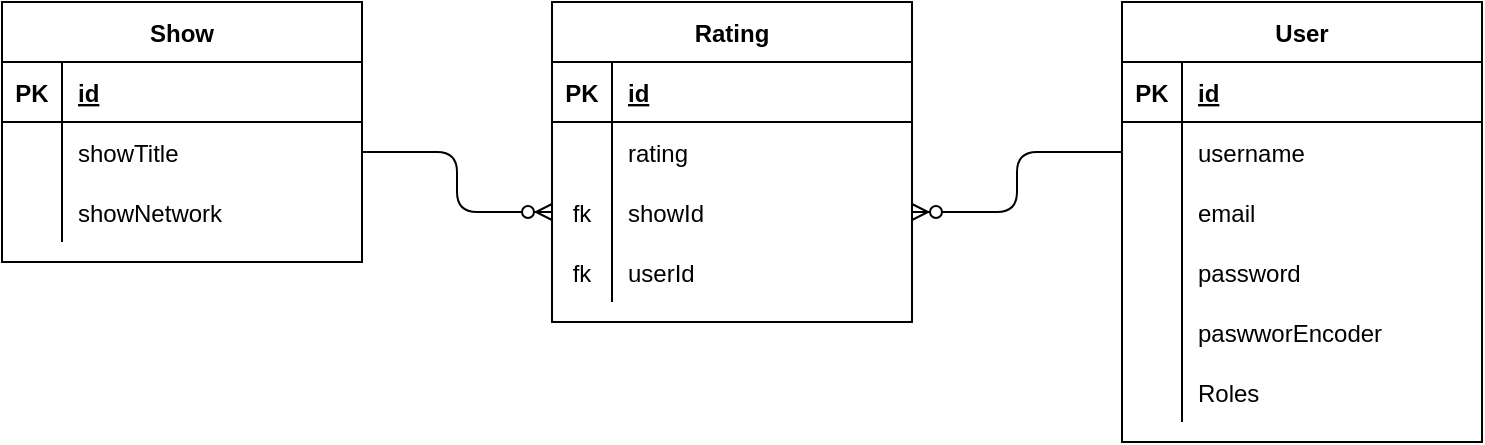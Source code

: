 <mxfile version="15.3.8" type="device"><diagram id="5mVgPpL5C4w0ShiLf2jr" name="Page-1"><mxGraphModel dx="1874" dy="721" grid="1" gridSize="10" guides="1" tooltips="1" connect="1" arrows="1" fold="1" page="1" pageScale="1" pageWidth="850" pageHeight="1100" math="0" shadow="0"><root><mxCell id="0"/><mxCell id="1" parent="0"/><mxCell id="GMjNGbDbTMDEvTsH4ALs-1" value="User" style="shape=table;startSize=30;container=1;collapsible=1;childLayout=tableLayout;fixedRows=1;rowLines=0;fontStyle=1;align=center;resizeLast=1;" parent="1" vertex="1"><mxGeometry x="620" y="160" width="180" height="220" as="geometry"/></mxCell><mxCell id="GMjNGbDbTMDEvTsH4ALs-2" value="" style="shape=partialRectangle;collapsible=0;dropTarget=0;pointerEvents=0;fillColor=none;top=0;left=0;bottom=1;right=0;points=[[0,0.5],[1,0.5]];portConstraint=eastwest;" parent="GMjNGbDbTMDEvTsH4ALs-1" vertex="1"><mxGeometry y="30" width="180" height="30" as="geometry"/></mxCell><mxCell id="GMjNGbDbTMDEvTsH4ALs-3" value="PK" style="shape=partialRectangle;connectable=0;fillColor=none;top=0;left=0;bottom=0;right=0;fontStyle=1;overflow=hidden;" parent="GMjNGbDbTMDEvTsH4ALs-2" vertex="1"><mxGeometry width="30" height="30" as="geometry"><mxRectangle width="30" height="30" as="alternateBounds"/></mxGeometry></mxCell><mxCell id="GMjNGbDbTMDEvTsH4ALs-4" value="id" style="shape=partialRectangle;connectable=0;fillColor=none;top=0;left=0;bottom=0;right=0;align=left;spacingLeft=6;fontStyle=5;overflow=hidden;" parent="GMjNGbDbTMDEvTsH4ALs-2" vertex="1"><mxGeometry x="30" width="150" height="30" as="geometry"><mxRectangle width="150" height="30" as="alternateBounds"/></mxGeometry></mxCell><mxCell id="GMjNGbDbTMDEvTsH4ALs-5" value="" style="shape=partialRectangle;collapsible=0;dropTarget=0;pointerEvents=0;fillColor=none;top=0;left=0;bottom=0;right=0;points=[[0,0.5],[1,0.5]];portConstraint=eastwest;" parent="GMjNGbDbTMDEvTsH4ALs-1" vertex="1"><mxGeometry y="60" width="180" height="30" as="geometry"/></mxCell><mxCell id="GMjNGbDbTMDEvTsH4ALs-6" value="" style="shape=partialRectangle;connectable=0;fillColor=none;top=0;left=0;bottom=0;right=0;editable=1;overflow=hidden;" parent="GMjNGbDbTMDEvTsH4ALs-5" vertex="1"><mxGeometry width="30" height="30" as="geometry"><mxRectangle width="30" height="30" as="alternateBounds"/></mxGeometry></mxCell><mxCell id="GMjNGbDbTMDEvTsH4ALs-7" value="username" style="shape=partialRectangle;connectable=0;fillColor=none;top=0;left=0;bottom=0;right=0;align=left;spacingLeft=6;overflow=hidden;" parent="GMjNGbDbTMDEvTsH4ALs-5" vertex="1"><mxGeometry x="30" width="150" height="30" as="geometry"><mxRectangle width="150" height="30" as="alternateBounds"/></mxGeometry></mxCell><mxCell id="GMjNGbDbTMDEvTsH4ALs-8" value="" style="shape=partialRectangle;collapsible=0;dropTarget=0;pointerEvents=0;fillColor=none;top=0;left=0;bottom=0;right=0;points=[[0,0.5],[1,0.5]];portConstraint=eastwest;" parent="GMjNGbDbTMDEvTsH4ALs-1" vertex="1"><mxGeometry y="90" width="180" height="30" as="geometry"/></mxCell><mxCell id="GMjNGbDbTMDEvTsH4ALs-9" value="" style="shape=partialRectangle;connectable=0;fillColor=none;top=0;left=0;bottom=0;right=0;editable=1;overflow=hidden;" parent="GMjNGbDbTMDEvTsH4ALs-8" vertex="1"><mxGeometry width="30" height="30" as="geometry"><mxRectangle width="30" height="30" as="alternateBounds"/></mxGeometry></mxCell><mxCell id="GMjNGbDbTMDEvTsH4ALs-10" value="email" style="shape=partialRectangle;connectable=0;fillColor=none;top=0;left=0;bottom=0;right=0;align=left;spacingLeft=6;overflow=hidden;" parent="GMjNGbDbTMDEvTsH4ALs-8" vertex="1"><mxGeometry x="30" width="150" height="30" as="geometry"><mxRectangle width="150" height="30" as="alternateBounds"/></mxGeometry></mxCell><mxCell id="GMjNGbDbTMDEvTsH4ALs-11" value="" style="shape=partialRectangle;collapsible=0;dropTarget=0;pointerEvents=0;fillColor=none;top=0;left=0;bottom=0;right=0;points=[[0,0.5],[1,0.5]];portConstraint=eastwest;" parent="GMjNGbDbTMDEvTsH4ALs-1" vertex="1"><mxGeometry y="120" width="180" height="30" as="geometry"/></mxCell><mxCell id="GMjNGbDbTMDEvTsH4ALs-12" value="" style="shape=partialRectangle;connectable=0;fillColor=none;top=0;left=0;bottom=0;right=0;editable=1;overflow=hidden;" parent="GMjNGbDbTMDEvTsH4ALs-11" vertex="1"><mxGeometry width="30" height="30" as="geometry"><mxRectangle width="30" height="30" as="alternateBounds"/></mxGeometry></mxCell><mxCell id="GMjNGbDbTMDEvTsH4ALs-13" value="password" style="shape=partialRectangle;connectable=0;fillColor=none;top=0;left=0;bottom=0;right=0;align=left;spacingLeft=6;overflow=hidden;" parent="GMjNGbDbTMDEvTsH4ALs-11" vertex="1"><mxGeometry x="30" width="150" height="30" as="geometry"><mxRectangle width="150" height="30" as="alternateBounds"/></mxGeometry></mxCell><mxCell id="GMjNGbDbTMDEvTsH4ALs-14" style="shape=partialRectangle;collapsible=0;dropTarget=0;pointerEvents=0;fillColor=none;top=0;left=0;bottom=0;right=0;points=[[0,0.5],[1,0.5]];portConstraint=eastwest;" parent="GMjNGbDbTMDEvTsH4ALs-1" vertex="1"><mxGeometry y="150" width="180" height="30" as="geometry"/></mxCell><mxCell id="GMjNGbDbTMDEvTsH4ALs-15" style="shape=partialRectangle;connectable=0;fillColor=none;top=0;left=0;bottom=0;right=0;editable=1;overflow=hidden;" parent="GMjNGbDbTMDEvTsH4ALs-14" vertex="1"><mxGeometry width="30" height="30" as="geometry"><mxRectangle width="30" height="30" as="alternateBounds"/></mxGeometry></mxCell><mxCell id="GMjNGbDbTMDEvTsH4ALs-16" value="paswworEncoder" style="shape=partialRectangle;connectable=0;fillColor=none;top=0;left=0;bottom=0;right=0;align=left;spacingLeft=6;overflow=hidden;" parent="GMjNGbDbTMDEvTsH4ALs-14" vertex="1"><mxGeometry x="30" width="150" height="30" as="geometry"><mxRectangle width="150" height="30" as="alternateBounds"/></mxGeometry></mxCell><mxCell id="GMjNGbDbTMDEvTsH4ALs-59" style="shape=partialRectangle;collapsible=0;dropTarget=0;pointerEvents=0;fillColor=none;top=0;left=0;bottom=0;right=0;points=[[0,0.5],[1,0.5]];portConstraint=eastwest;" parent="GMjNGbDbTMDEvTsH4ALs-1" vertex="1"><mxGeometry y="180" width="180" height="30" as="geometry"/></mxCell><mxCell id="GMjNGbDbTMDEvTsH4ALs-60" value="" style="shape=partialRectangle;connectable=0;fillColor=none;top=0;left=0;bottom=0;right=0;editable=1;overflow=hidden;" parent="GMjNGbDbTMDEvTsH4ALs-59" vertex="1"><mxGeometry width="30" height="30" as="geometry"><mxRectangle width="30" height="30" as="alternateBounds"/></mxGeometry></mxCell><mxCell id="GMjNGbDbTMDEvTsH4ALs-61" value="Roles" style="shape=partialRectangle;connectable=0;fillColor=none;top=0;left=0;bottom=0;right=0;align=left;spacingLeft=6;overflow=hidden;" parent="GMjNGbDbTMDEvTsH4ALs-59" vertex="1"><mxGeometry x="30" width="150" height="30" as="geometry"><mxRectangle width="150" height="30" as="alternateBounds"/></mxGeometry></mxCell><mxCell id="GMjNGbDbTMDEvTsH4ALs-17" value="Show" style="shape=table;startSize=30;container=1;collapsible=1;childLayout=tableLayout;fixedRows=1;rowLines=0;fontStyle=1;align=center;resizeLast=1;" parent="1" vertex="1"><mxGeometry x="60" y="160" width="180" height="130" as="geometry"/></mxCell><mxCell id="GMjNGbDbTMDEvTsH4ALs-18" value="" style="shape=partialRectangle;collapsible=0;dropTarget=0;pointerEvents=0;fillColor=none;top=0;left=0;bottom=1;right=0;points=[[0,0.5],[1,0.5]];portConstraint=eastwest;" parent="GMjNGbDbTMDEvTsH4ALs-17" vertex="1"><mxGeometry y="30" width="180" height="30" as="geometry"/></mxCell><mxCell id="GMjNGbDbTMDEvTsH4ALs-19" value="PK" style="shape=partialRectangle;connectable=0;fillColor=none;top=0;left=0;bottom=0;right=0;fontStyle=1;overflow=hidden;" parent="GMjNGbDbTMDEvTsH4ALs-18" vertex="1"><mxGeometry width="30" height="30" as="geometry"><mxRectangle width="30" height="30" as="alternateBounds"/></mxGeometry></mxCell><mxCell id="GMjNGbDbTMDEvTsH4ALs-20" value="id" style="shape=partialRectangle;connectable=0;fillColor=none;top=0;left=0;bottom=0;right=0;align=left;spacingLeft=6;fontStyle=5;overflow=hidden;" parent="GMjNGbDbTMDEvTsH4ALs-18" vertex="1"><mxGeometry x="30" width="150" height="30" as="geometry"><mxRectangle width="150" height="30" as="alternateBounds"/></mxGeometry></mxCell><mxCell id="GMjNGbDbTMDEvTsH4ALs-21" value="" style="shape=partialRectangle;collapsible=0;dropTarget=0;pointerEvents=0;fillColor=none;top=0;left=0;bottom=0;right=0;points=[[0,0.5],[1,0.5]];portConstraint=eastwest;" parent="GMjNGbDbTMDEvTsH4ALs-17" vertex="1"><mxGeometry y="60" width="180" height="30" as="geometry"/></mxCell><mxCell id="GMjNGbDbTMDEvTsH4ALs-22" value="" style="shape=partialRectangle;connectable=0;fillColor=none;top=0;left=0;bottom=0;right=0;editable=1;overflow=hidden;" parent="GMjNGbDbTMDEvTsH4ALs-21" vertex="1"><mxGeometry width="30" height="30" as="geometry"><mxRectangle width="30" height="30" as="alternateBounds"/></mxGeometry></mxCell><mxCell id="GMjNGbDbTMDEvTsH4ALs-23" value="showTitle" style="shape=partialRectangle;connectable=0;fillColor=none;top=0;left=0;bottom=0;right=0;align=left;spacingLeft=6;overflow=hidden;" parent="GMjNGbDbTMDEvTsH4ALs-21" vertex="1"><mxGeometry x="30" width="150" height="30" as="geometry"><mxRectangle width="150" height="30" as="alternateBounds"/></mxGeometry></mxCell><mxCell id="GMjNGbDbTMDEvTsH4ALs-24" value="" style="shape=partialRectangle;collapsible=0;dropTarget=0;pointerEvents=0;fillColor=none;top=0;left=0;bottom=0;right=0;points=[[0,0.5],[1,0.5]];portConstraint=eastwest;" parent="GMjNGbDbTMDEvTsH4ALs-17" vertex="1"><mxGeometry y="90" width="180" height="30" as="geometry"/></mxCell><mxCell id="GMjNGbDbTMDEvTsH4ALs-25" value="" style="shape=partialRectangle;connectable=0;fillColor=none;top=0;left=0;bottom=0;right=0;editable=1;overflow=hidden;" parent="GMjNGbDbTMDEvTsH4ALs-24" vertex="1"><mxGeometry width="30" height="30" as="geometry"><mxRectangle width="30" height="30" as="alternateBounds"/></mxGeometry></mxCell><mxCell id="GMjNGbDbTMDEvTsH4ALs-26" value="showNetwork" style="shape=partialRectangle;connectable=0;fillColor=none;top=0;left=0;bottom=0;right=0;align=left;spacingLeft=6;overflow=hidden;" parent="GMjNGbDbTMDEvTsH4ALs-24" vertex="1"><mxGeometry x="30" width="150" height="30" as="geometry"><mxRectangle width="150" height="30" as="alternateBounds"/></mxGeometry></mxCell><mxCell id="GMjNGbDbTMDEvTsH4ALs-33" value="Rating" style="shape=table;startSize=30;container=1;collapsible=1;childLayout=tableLayout;fixedRows=1;rowLines=0;fontStyle=1;align=center;resizeLast=1;" parent="1" vertex="1"><mxGeometry x="335" y="160" width="180" height="160" as="geometry"/></mxCell><mxCell id="GMjNGbDbTMDEvTsH4ALs-34" value="" style="shape=partialRectangle;collapsible=0;dropTarget=0;pointerEvents=0;fillColor=none;top=0;left=0;bottom=1;right=0;points=[[0,0.5],[1,0.5]];portConstraint=eastwest;" parent="GMjNGbDbTMDEvTsH4ALs-33" vertex="1"><mxGeometry y="30" width="180" height="30" as="geometry"/></mxCell><mxCell id="GMjNGbDbTMDEvTsH4ALs-35" value="PK" style="shape=partialRectangle;connectable=0;fillColor=none;top=0;left=0;bottom=0;right=0;fontStyle=1;overflow=hidden;" parent="GMjNGbDbTMDEvTsH4ALs-34" vertex="1"><mxGeometry width="30" height="30" as="geometry"><mxRectangle width="30" height="30" as="alternateBounds"/></mxGeometry></mxCell><mxCell id="GMjNGbDbTMDEvTsH4ALs-36" value="id" style="shape=partialRectangle;connectable=0;fillColor=none;top=0;left=0;bottom=0;right=0;align=left;spacingLeft=6;fontStyle=5;overflow=hidden;" parent="GMjNGbDbTMDEvTsH4ALs-34" vertex="1"><mxGeometry x="30" width="150" height="30" as="geometry"><mxRectangle width="150" height="30" as="alternateBounds"/></mxGeometry></mxCell><mxCell id="GMjNGbDbTMDEvTsH4ALs-37" value="" style="shape=partialRectangle;collapsible=0;dropTarget=0;pointerEvents=0;fillColor=none;top=0;left=0;bottom=0;right=0;points=[[0,0.5],[1,0.5]];portConstraint=eastwest;" parent="GMjNGbDbTMDEvTsH4ALs-33" vertex="1"><mxGeometry y="60" width="180" height="30" as="geometry"/></mxCell><mxCell id="GMjNGbDbTMDEvTsH4ALs-38" value="" style="shape=partialRectangle;connectable=0;fillColor=none;top=0;left=0;bottom=0;right=0;editable=1;overflow=hidden;" parent="GMjNGbDbTMDEvTsH4ALs-37" vertex="1"><mxGeometry width="30" height="30" as="geometry"><mxRectangle width="30" height="30" as="alternateBounds"/></mxGeometry></mxCell><mxCell id="GMjNGbDbTMDEvTsH4ALs-39" value="rating" style="shape=partialRectangle;connectable=0;fillColor=none;top=0;left=0;bottom=0;right=0;align=left;spacingLeft=6;overflow=hidden;" parent="GMjNGbDbTMDEvTsH4ALs-37" vertex="1"><mxGeometry x="30" width="150" height="30" as="geometry"><mxRectangle width="150" height="30" as="alternateBounds"/></mxGeometry></mxCell><mxCell id="GMjNGbDbTMDEvTsH4ALs-62" style="shape=partialRectangle;collapsible=0;dropTarget=0;pointerEvents=0;fillColor=none;top=0;left=0;bottom=0;right=0;points=[[0,0.5],[1,0.5]];portConstraint=eastwest;" parent="GMjNGbDbTMDEvTsH4ALs-33" vertex="1"><mxGeometry y="90" width="180" height="30" as="geometry"/></mxCell><mxCell id="GMjNGbDbTMDEvTsH4ALs-63" value="fk" style="shape=partialRectangle;connectable=0;fillColor=none;top=0;left=0;bottom=0;right=0;editable=1;overflow=hidden;" parent="GMjNGbDbTMDEvTsH4ALs-62" vertex="1"><mxGeometry width="30" height="30" as="geometry"><mxRectangle width="30" height="30" as="alternateBounds"/></mxGeometry></mxCell><mxCell id="GMjNGbDbTMDEvTsH4ALs-64" value="showId" style="shape=partialRectangle;connectable=0;fillColor=none;top=0;left=0;bottom=0;right=0;align=left;spacingLeft=6;overflow=hidden;" parent="GMjNGbDbTMDEvTsH4ALs-62" vertex="1"><mxGeometry x="30" width="150" height="30" as="geometry"><mxRectangle width="150" height="30" as="alternateBounds"/></mxGeometry></mxCell><mxCell id="GMjNGbDbTMDEvTsH4ALs-67" style="shape=partialRectangle;collapsible=0;dropTarget=0;pointerEvents=0;fillColor=none;top=0;left=0;bottom=0;right=0;points=[[0,0.5],[1,0.5]];portConstraint=eastwest;" parent="GMjNGbDbTMDEvTsH4ALs-33" vertex="1"><mxGeometry y="120" width="180" height="30" as="geometry"/></mxCell><mxCell id="GMjNGbDbTMDEvTsH4ALs-68" value="fk" style="shape=partialRectangle;connectable=0;fillColor=none;top=0;left=0;bottom=0;right=0;editable=1;overflow=hidden;" parent="GMjNGbDbTMDEvTsH4ALs-67" vertex="1"><mxGeometry width="30" height="30" as="geometry"><mxRectangle width="30" height="30" as="alternateBounds"/></mxGeometry></mxCell><mxCell id="GMjNGbDbTMDEvTsH4ALs-69" value="userId" style="shape=partialRectangle;connectable=0;fillColor=none;top=0;left=0;bottom=0;right=0;align=left;spacingLeft=6;overflow=hidden;" parent="GMjNGbDbTMDEvTsH4ALs-67" vertex="1"><mxGeometry x="30" width="150" height="30" as="geometry"><mxRectangle width="150" height="30" as="alternateBounds"/></mxGeometry></mxCell><mxCell id="GMjNGbDbTMDEvTsH4ALs-66" value="" style="edgeStyle=orthogonalEdgeStyle;fontSize=12;html=1;endArrow=ERzeroToMany;endFill=1;exitX=0;exitY=0.5;exitDx=0;exitDy=0;entryX=1;entryY=0.5;entryDx=0;entryDy=0;" parent="1" source="GMjNGbDbTMDEvTsH4ALs-5" target="GMjNGbDbTMDEvTsH4ALs-62" edge="1"><mxGeometry width="100" height="100" relative="1" as="geometry"><mxPoint x="610" y="420" as="sourcePoint"/><mxPoint x="710" y="320" as="targetPoint"/></mxGeometry></mxCell><mxCell id="GMjNGbDbTMDEvTsH4ALs-70" value="" style="edgeStyle=orthogonalEdgeStyle;fontSize=12;html=1;endArrow=ERzeroToMany;endFill=1;exitX=1;exitY=0.5;exitDx=0;exitDy=0;entryX=0;entryY=0.5;entryDx=0;entryDy=0;" parent="1" source="GMjNGbDbTMDEvTsH4ALs-21" target="GMjNGbDbTMDEvTsH4ALs-62" edge="1"><mxGeometry width="100" height="100" relative="1" as="geometry"><mxPoint x="280" y="245" as="sourcePoint"/><mxPoint x="290" y="290" as="targetPoint"/></mxGeometry></mxCell></root></mxGraphModel></diagram></mxfile>